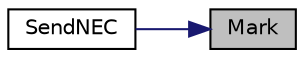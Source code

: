 digraph "Mark"
{
 // LATEX_PDF_SIZE
  edge [fontname="Helvetica",fontsize="10",labelfontname="Helvetica",labelfontsize="10"];
  node [fontname="Helvetica",fontsize="10",shape=record];
  rankdir="RL";
  Node1 [label="Mark",height=0.2,width=0.4,color="black", fillcolor="grey75", style="filled", fontcolor="black",tooltip="This function is used to transmit MASK waveform Pulse = 1/3 duty @38KHz frequency."];
  Node1 -> Node2 [dir="back",color="midnightblue",fontsize="10",style="solid",fontname="Helvetica"];
  Node2 [label="SendNEC",height=0.2,width=0.4,color="black", fillcolor="white", style="filled",URL="$da/d69/group___nano130___basic01___f_u_n_c_t_i_o_n_s.html#ga92f90cc2ff383c9a06a2ae9f1ac3e2fc",tooltip="This function is used to transmit IrDA NEC waveform through PC 15 (PWM1_CH3)"];
}
